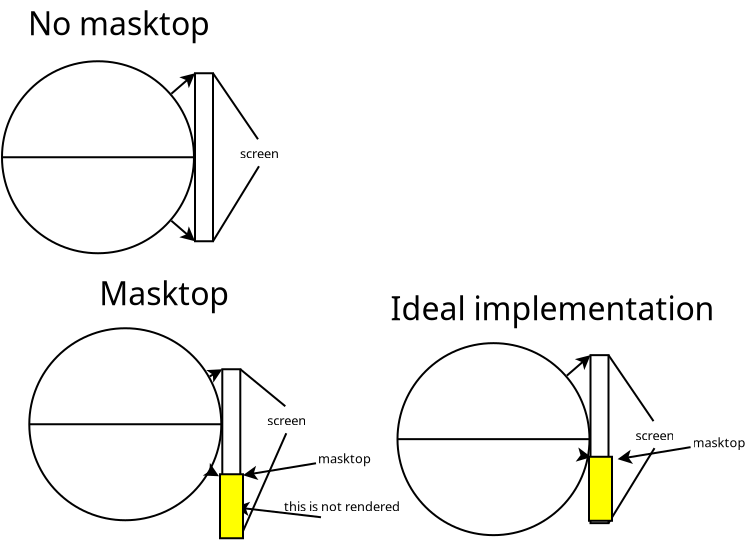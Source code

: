 <?xml version="1.0" encoding="UTF-8"?>
<dia:diagram xmlns:dia="http://www.lysator.liu.se/~alla/dia/">
  <dia:layer name="Segundo Plano" visible="true">
    <dia:object type="Standard - Ellipse" version="0" id="O0">
      <dia:attribute name="obj_pos">
        <dia:point val="4.45,3.55"/>
      </dia:attribute>
      <dia:attribute name="obj_bb">
        <dia:rectangle val="4.4,3.5;14.1,13.2"/>
      </dia:attribute>
      <dia:attribute name="elem_corner">
        <dia:point val="4.45,3.55"/>
      </dia:attribute>
      <dia:attribute name="elem_width">
        <dia:real val="9.6"/>
      </dia:attribute>
      <dia:attribute name="elem_height">
        <dia:real val="9.6"/>
      </dia:attribute>
      <dia:attribute name="aspect">
        <dia:enum val="2"/>
      </dia:attribute>
    </dia:object>
    <dia:object type="Standard - Line" version="0" id="O1">
      <dia:attribute name="obj_pos">
        <dia:point val="4.45,8.35"/>
      </dia:attribute>
      <dia:attribute name="obj_bb">
        <dia:rectangle val="4.4,8.3;14.1,8.4"/>
      </dia:attribute>
      <dia:attribute name="conn_endpoints">
        <dia:point val="4.45,8.35"/>
        <dia:point val="14.05,8.35"/>
      </dia:attribute>
      <dia:attribute name="numcp">
        <dia:int val="1"/>
      </dia:attribute>
      <dia:connections>
        <dia:connection handle="0" to="O0" connection="3"/>
        <dia:connection handle="1" to="O0" connection="4"/>
      </dia:connections>
    </dia:object>
    <dia:object type="Standard - Line" version="0" id="O2">
      <dia:attribute name="obj_pos">
        <dia:point val="9.25,8.35"/>
      </dia:attribute>
      <dia:attribute name="obj_bb">
        <dia:rectangle val="9.179,3.739;14.465,8.421"/>
      </dia:attribute>
      <dia:attribute name="conn_endpoints">
        <dia:point val="9.25,8.35"/>
        <dia:point val="14.1,4.15"/>
      </dia:attribute>
      <dia:attribute name="numcp">
        <dia:int val="1"/>
      </dia:attribute>
      <dia:attribute name="end_arrow">
        <dia:enum val="22"/>
      </dia:attribute>
      <dia:attribute name="end_arrow_length">
        <dia:real val="0.5"/>
      </dia:attribute>
      <dia:attribute name="end_arrow_width">
        <dia:real val="0.5"/>
      </dia:attribute>
      <dia:connections>
        <dia:connection handle="0" to="O0" connection="8"/>
        <dia:connection handle="1" to="O4" connection="0"/>
      </dia:connections>
    </dia:object>
    <dia:object type="Standard - Line" version="0" id="O3">
      <dia:attribute name="obj_pos">
        <dia:point val="9.25,8.35"/>
      </dia:attribute>
      <dia:attribute name="obj_bb">
        <dia:rectangle val="9.179,8.279;14.465,12.961"/>
      </dia:attribute>
      <dia:attribute name="conn_endpoints">
        <dia:point val="9.25,8.35"/>
        <dia:point val="14.1,12.55"/>
      </dia:attribute>
      <dia:attribute name="numcp">
        <dia:int val="1"/>
      </dia:attribute>
      <dia:attribute name="end_arrow">
        <dia:enum val="22"/>
      </dia:attribute>
      <dia:attribute name="end_arrow_length">
        <dia:real val="0.5"/>
      </dia:attribute>
      <dia:attribute name="end_arrow_width">
        <dia:real val="0.5"/>
      </dia:attribute>
      <dia:connections>
        <dia:connection handle="0" to="O0" connection="8"/>
        <dia:connection handle="1" to="O4" connection="5"/>
      </dia:connections>
    </dia:object>
    <dia:object type="Standard - Box" version="0" id="O4">
      <dia:attribute name="obj_pos">
        <dia:point val="14.1,4.15"/>
      </dia:attribute>
      <dia:attribute name="obj_bb">
        <dia:rectangle val="14.05,4.1;15.05,12.6"/>
      </dia:attribute>
      <dia:attribute name="elem_corner">
        <dia:point val="14.1,4.15"/>
      </dia:attribute>
      <dia:attribute name="elem_width">
        <dia:real val="0.9"/>
      </dia:attribute>
      <dia:attribute name="elem_height">
        <dia:real val="8.4"/>
      </dia:attribute>
      <dia:attribute name="show_background">
        <dia:boolean val="true"/>
      </dia:attribute>
    </dia:object>
    <dia:object type="Standard - Text" version="0" id="O5">
      <dia:attribute name="obj_pos">
        <dia:point val="5.75,2.25"/>
      </dia:attribute>
      <dia:attribute name="obj_bb">
        <dia:rectangle val="5.75,0.8;13.5,3.15"/>
      </dia:attribute>
      <dia:attribute name="text">
        <dia:composite type="text">
          <dia:attribute name="string">
            <dia:string>#No masktop#</dia:string>
          </dia:attribute>
          <dia:attribute name="font">
            <dia:font family="sans" style="0" name="Helvetica"/>
          </dia:attribute>
          <dia:attribute name="height">
            <dia:real val="2"/>
          </dia:attribute>
          <dia:attribute name="pos">
            <dia:point val="5.75,2.25"/>
          </dia:attribute>
          <dia:attribute name="color">
            <dia:color val="#000000"/>
          </dia:attribute>
          <dia:attribute name="alignment">
            <dia:enum val="0"/>
          </dia:attribute>
        </dia:composite>
      </dia:attribute>
    </dia:object>
    <dia:object type="Standard - Text" version="0" id="O6">
      <dia:attribute name="obj_pos">
        <dia:point val="16.35,8.4"/>
      </dia:attribute>
      <dia:attribute name="obj_bb">
        <dia:rectangle val="16.35,7.8;18.05,8.75"/>
      </dia:attribute>
      <dia:attribute name="text">
        <dia:composite type="text">
          <dia:attribute name="string">
            <dia:string>#screen#</dia:string>
          </dia:attribute>
          <dia:attribute name="font">
            <dia:font family="sans" style="0" name="Helvetica"/>
          </dia:attribute>
          <dia:attribute name="height">
            <dia:real val="0.8"/>
          </dia:attribute>
          <dia:attribute name="pos">
            <dia:point val="16.35,8.4"/>
          </dia:attribute>
          <dia:attribute name="color">
            <dia:color val="#000000"/>
          </dia:attribute>
          <dia:attribute name="alignment">
            <dia:enum val="0"/>
          </dia:attribute>
        </dia:composite>
      </dia:attribute>
    </dia:object>
    <dia:object type="Standard - Line" version="0" id="O7">
      <dia:attribute name="obj_pos">
        <dia:point val="17.25,7.45"/>
      </dia:attribute>
      <dia:attribute name="obj_bb">
        <dia:rectangle val="14.931,4.081;17.32,7.519"/>
      </dia:attribute>
      <dia:attribute name="conn_endpoints">
        <dia:point val="17.25,7.45"/>
        <dia:point val="15,4.15"/>
      </dia:attribute>
      <dia:attribute name="numcp">
        <dia:int val="1"/>
      </dia:attribute>
      <dia:connections>
        <dia:connection handle="1" to="O4" connection="2"/>
      </dia:connections>
    </dia:object>
    <dia:object type="Standard - Line" version="0" id="O8">
      <dia:attribute name="obj_pos">
        <dia:point val="17.3,8.8"/>
      </dia:attribute>
      <dia:attribute name="obj_bb">
        <dia:rectangle val="14.931,8.731;17.369,12.619"/>
      </dia:attribute>
      <dia:attribute name="conn_endpoints">
        <dia:point val="17.3,8.8"/>
        <dia:point val="15,12.55"/>
      </dia:attribute>
      <dia:attribute name="numcp">
        <dia:int val="1"/>
      </dia:attribute>
      <dia:connections>
        <dia:connection handle="1" to="O4" connection="7"/>
      </dia:connections>
    </dia:object>
    <dia:object type="Standard - Ellipse" version="0" id="O9">
      <dia:attribute name="obj_pos">
        <dia:point val="5.815,16.9"/>
      </dia:attribute>
      <dia:attribute name="obj_bb">
        <dia:rectangle val="5.765,16.85;15.465,26.55"/>
      </dia:attribute>
      <dia:attribute name="elem_corner">
        <dia:point val="5.815,16.9"/>
      </dia:attribute>
      <dia:attribute name="elem_width">
        <dia:real val="9.6"/>
      </dia:attribute>
      <dia:attribute name="elem_height">
        <dia:real val="9.6"/>
      </dia:attribute>
      <dia:attribute name="aspect">
        <dia:enum val="2"/>
      </dia:attribute>
    </dia:object>
    <dia:object type="Standard - Line" version="0" id="O10">
      <dia:attribute name="obj_pos">
        <dia:point val="5.815,21.7"/>
      </dia:attribute>
      <dia:attribute name="obj_bb">
        <dia:rectangle val="5.765,21.65;15.465,21.75"/>
      </dia:attribute>
      <dia:attribute name="conn_endpoints">
        <dia:point val="5.815,21.7"/>
        <dia:point val="15.415,21.7"/>
      </dia:attribute>
      <dia:attribute name="numcp">
        <dia:int val="1"/>
      </dia:attribute>
      <dia:connections>
        <dia:connection handle="0" to="O9" connection="3"/>
        <dia:connection handle="1" to="O9" connection="4"/>
      </dia:connections>
    </dia:object>
    <dia:object type="Standard - Line" version="0" id="O11">
      <dia:attribute name="obj_pos">
        <dia:point val="10.615,21.7"/>
      </dia:attribute>
      <dia:attribute name="obj_bb">
        <dia:rectangle val="10.547,18.49;15.755,21.768"/>
      </dia:attribute>
      <dia:attribute name="conn_endpoints">
        <dia:point val="10.615,21.7"/>
        <dia:point val="15.465,18.95"/>
      </dia:attribute>
      <dia:attribute name="numcp">
        <dia:int val="1"/>
      </dia:attribute>
      <dia:attribute name="end_arrow">
        <dia:enum val="22"/>
      </dia:attribute>
      <dia:attribute name="end_arrow_length">
        <dia:real val="0.5"/>
      </dia:attribute>
      <dia:attribute name="end_arrow_width">
        <dia:real val="0.5"/>
      </dia:attribute>
      <dia:connections>
        <dia:connection handle="0" to="O9" connection="8"/>
        <dia:connection handle="1" to="O13" connection="0"/>
      </dia:connections>
    </dia:object>
    <dia:object type="Standard - Line" version="0" id="O12">
      <dia:attribute name="obj_pos">
        <dia:point val="10.615,21.7"/>
      </dia:attribute>
      <dia:attribute name="obj_bb">
        <dia:rectangle val="10.547,21.632;15.586,24.762"/>
      </dia:attribute>
      <dia:attribute name="conn_endpoints">
        <dia:point val="10.615,21.7"/>
        <dia:point val="15.3,24.3"/>
      </dia:attribute>
      <dia:attribute name="numcp">
        <dia:int val="1"/>
      </dia:attribute>
      <dia:attribute name="end_arrow">
        <dia:enum val="22"/>
      </dia:attribute>
      <dia:attribute name="end_arrow_length">
        <dia:real val="0.5"/>
      </dia:attribute>
      <dia:attribute name="end_arrow_width">
        <dia:real val="0.5"/>
      </dia:attribute>
      <dia:connections>
        <dia:connection handle="0" to="O9" connection="8"/>
      </dia:connections>
    </dia:object>
    <dia:object type="Standard - Box" version="0" id="O13">
      <dia:attribute name="obj_pos">
        <dia:point val="15.465,18.95"/>
      </dia:attribute>
      <dia:attribute name="obj_bb">
        <dia:rectangle val="15.415,18.9;16.415,27.4"/>
      </dia:attribute>
      <dia:attribute name="elem_corner">
        <dia:point val="15.465,18.95"/>
      </dia:attribute>
      <dia:attribute name="elem_width">
        <dia:real val="0.9"/>
      </dia:attribute>
      <dia:attribute name="elem_height">
        <dia:real val="8.4"/>
      </dia:attribute>
      <dia:attribute name="show_background">
        <dia:boolean val="true"/>
      </dia:attribute>
    </dia:object>
    <dia:object type="Standard - Text" version="0" id="O14">
      <dia:attribute name="obj_pos">
        <dia:point val="9.315,15.75"/>
      </dia:attribute>
      <dia:attribute name="obj_bb">
        <dia:rectangle val="9.315,14.3;14.815,16.65"/>
      </dia:attribute>
      <dia:attribute name="text">
        <dia:composite type="text">
          <dia:attribute name="string">
            <dia:string>#Masktop#</dia:string>
          </dia:attribute>
          <dia:attribute name="font">
            <dia:font family="sans" style="0" name="Helvetica"/>
          </dia:attribute>
          <dia:attribute name="height">
            <dia:real val="2"/>
          </dia:attribute>
          <dia:attribute name="pos">
            <dia:point val="9.315,15.75"/>
          </dia:attribute>
          <dia:attribute name="color">
            <dia:color val="#000000"/>
          </dia:attribute>
          <dia:attribute name="alignment">
            <dia:enum val="0"/>
          </dia:attribute>
        </dia:composite>
      </dia:attribute>
    </dia:object>
    <dia:object type="Standard - Text" version="0" id="O15">
      <dia:attribute name="obj_pos">
        <dia:point val="17.715,21.75"/>
      </dia:attribute>
      <dia:attribute name="obj_bb">
        <dia:rectangle val="17.715,21.15;19.415,22.1"/>
      </dia:attribute>
      <dia:attribute name="text">
        <dia:composite type="text">
          <dia:attribute name="string">
            <dia:string>#screen#</dia:string>
          </dia:attribute>
          <dia:attribute name="font">
            <dia:font family="sans" style="0" name="Helvetica"/>
          </dia:attribute>
          <dia:attribute name="height">
            <dia:real val="0.8"/>
          </dia:attribute>
          <dia:attribute name="pos">
            <dia:point val="17.715,21.75"/>
          </dia:attribute>
          <dia:attribute name="color">
            <dia:color val="#000000"/>
          </dia:attribute>
          <dia:attribute name="alignment">
            <dia:enum val="0"/>
          </dia:attribute>
        </dia:composite>
      </dia:attribute>
    </dia:object>
    <dia:object type="Standard - Line" version="0" id="O16">
      <dia:attribute name="obj_pos">
        <dia:point val="18.615,20.8"/>
      </dia:attribute>
      <dia:attribute name="obj_bb">
        <dia:rectangle val="16.295,18.88;18.685,20.87"/>
      </dia:attribute>
      <dia:attribute name="conn_endpoints">
        <dia:point val="18.615,20.8"/>
        <dia:point val="16.365,18.95"/>
      </dia:attribute>
      <dia:attribute name="numcp">
        <dia:int val="1"/>
      </dia:attribute>
      <dia:connections>
        <dia:connection handle="1" to="O13" connection="2"/>
      </dia:connections>
    </dia:object>
    <dia:object type="Standard - Line" version="0" id="O17">
      <dia:attribute name="obj_pos">
        <dia:point val="18.665,22.15"/>
      </dia:attribute>
      <dia:attribute name="obj_bb">
        <dia:rectangle val="16.299,22.084;18.731,27.416"/>
      </dia:attribute>
      <dia:attribute name="conn_endpoints">
        <dia:point val="18.665,22.15"/>
        <dia:point val="16.365,27.35"/>
      </dia:attribute>
      <dia:attribute name="numcp">
        <dia:int val="1"/>
      </dia:attribute>
      <dia:connections>
        <dia:connection handle="1" to="O13" connection="7"/>
      </dia:connections>
    </dia:object>
    <dia:object type="Standard - Line" version="0" id="O18">
      <dia:attribute name="obj_pos">
        <dia:point val="20.15,23.65"/>
      </dia:attribute>
      <dia:attribute name="obj_bb">
        <dia:rectangle val="16.37,23.593;20.207,24.752"/>
      </dia:attribute>
      <dia:attribute name="conn_endpoints">
        <dia:point val="20.15,23.65"/>
        <dia:point val="16.5,24.25"/>
      </dia:attribute>
      <dia:attribute name="numcp">
        <dia:int val="1"/>
      </dia:attribute>
      <dia:attribute name="end_arrow">
        <dia:enum val="22"/>
      </dia:attribute>
      <dia:attribute name="end_arrow_length">
        <dia:real val="0.5"/>
      </dia:attribute>
      <dia:attribute name="end_arrow_width">
        <dia:real val="0.5"/>
      </dia:attribute>
    </dia:object>
    <dia:object type="Standard - Text" version="0" id="O19">
      <dia:attribute name="obj_pos">
        <dia:point val="20.25,23.65"/>
      </dia:attribute>
      <dia:attribute name="obj_bb">
        <dia:rectangle val="20.25,23.031;22.419,24.038"/>
      </dia:attribute>
      <dia:attribute name="text">
        <dia:composite type="text">
          <dia:attribute name="string">
            <dia:string>#masktop#</dia:string>
          </dia:attribute>
          <dia:attribute name="font">
            <dia:font family="sans" style="0" name="Helvetica"/>
          </dia:attribute>
          <dia:attribute name="height">
            <dia:real val="0.8"/>
          </dia:attribute>
          <dia:attribute name="pos">
            <dia:point val="20.25,23.65"/>
          </dia:attribute>
          <dia:attribute name="color">
            <dia:color val="#000000"/>
          </dia:attribute>
          <dia:attribute name="alignment">
            <dia:enum val="0"/>
          </dia:attribute>
        </dia:composite>
      </dia:attribute>
    </dia:object>
    <dia:object type="Standard - Text" version="0" id="O20">
      <dia:attribute name="obj_pos">
        <dia:point val="18.55,26.05"/>
      </dia:attribute>
      <dia:attribute name="obj_bb">
        <dia:rectangle val="18.55,25.45;23.3,26.4"/>
      </dia:attribute>
      <dia:attribute name="text">
        <dia:composite type="text">
          <dia:attribute name="string">
            <dia:string>#this is not rendered#</dia:string>
          </dia:attribute>
          <dia:attribute name="font">
            <dia:font family="sans" style="0" name="Helvetica"/>
          </dia:attribute>
          <dia:attribute name="height">
            <dia:real val="0.8"/>
          </dia:attribute>
          <dia:attribute name="pos">
            <dia:point val="18.55,26.05"/>
          </dia:attribute>
          <dia:attribute name="color">
            <dia:color val="#000000"/>
          </dia:attribute>
          <dia:attribute name="alignment">
            <dia:enum val="0"/>
          </dia:attribute>
        </dia:composite>
      </dia:attribute>
    </dia:object>
    <dia:object type="Standard - Line" version="0" id="O21">
      <dia:attribute name="obj_pos">
        <dia:point val="20.4,26.35"/>
      </dia:attribute>
      <dia:attribute name="obj_bb">
        <dia:rectangle val="15.993,25.348;20.455,26.405"/>
      </dia:attribute>
      <dia:attribute name="conn_endpoints">
        <dia:point val="20.4,26.35"/>
        <dia:point val="16.1,25.85"/>
      </dia:attribute>
      <dia:attribute name="numcp">
        <dia:int val="1"/>
      </dia:attribute>
      <dia:attribute name="end_arrow">
        <dia:enum val="22"/>
      </dia:attribute>
      <dia:attribute name="end_arrow_length">
        <dia:real val="0.5"/>
      </dia:attribute>
      <dia:attribute name="end_arrow_width">
        <dia:real val="0.5"/>
      </dia:attribute>
    </dia:object>
    <dia:object type="Standard - Box" version="0" id="O22">
      <dia:attribute name="obj_pos">
        <dia:point val="15.35,24.2"/>
      </dia:attribute>
      <dia:attribute name="obj_bb">
        <dia:rectangle val="15.3,24.15;16.55,27.45"/>
      </dia:attribute>
      <dia:attribute name="elem_corner">
        <dia:point val="15.35,24.2"/>
      </dia:attribute>
      <dia:attribute name="elem_width">
        <dia:real val="1.15"/>
      </dia:attribute>
      <dia:attribute name="elem_height">
        <dia:real val="3.2"/>
      </dia:attribute>
      <dia:attribute name="inner_color">
        <dia:color val="#ffff00"/>
      </dia:attribute>
      <dia:attribute name="show_background">
        <dia:boolean val="true"/>
      </dia:attribute>
    </dia:object>
    <dia:object type="Standard - Ellipse" version="0" id="O23">
      <dia:attribute name="obj_pos">
        <dia:point val="24.225,17.645"/>
      </dia:attribute>
      <dia:attribute name="obj_bb">
        <dia:rectangle val="24.175,17.595;33.875,27.295"/>
      </dia:attribute>
      <dia:attribute name="elem_corner">
        <dia:point val="24.225,17.645"/>
      </dia:attribute>
      <dia:attribute name="elem_width">
        <dia:real val="9.6"/>
      </dia:attribute>
      <dia:attribute name="elem_height">
        <dia:real val="9.6"/>
      </dia:attribute>
      <dia:attribute name="aspect">
        <dia:enum val="2"/>
      </dia:attribute>
    </dia:object>
    <dia:object type="Standard - Line" version="0" id="O24">
      <dia:attribute name="obj_pos">
        <dia:point val="24.225,22.445"/>
      </dia:attribute>
      <dia:attribute name="obj_bb">
        <dia:rectangle val="24.175,22.395;33.875,22.495"/>
      </dia:attribute>
      <dia:attribute name="conn_endpoints">
        <dia:point val="24.225,22.445"/>
        <dia:point val="33.825,22.445"/>
      </dia:attribute>
      <dia:attribute name="numcp">
        <dia:int val="1"/>
      </dia:attribute>
      <dia:connections>
        <dia:connection handle="0" to="O23" connection="3"/>
        <dia:connection handle="1" to="O23" connection="4"/>
      </dia:connections>
    </dia:object>
    <dia:object type="Standard - Line" version="0" id="O25">
      <dia:attribute name="obj_pos">
        <dia:point val="29.025,22.445"/>
      </dia:attribute>
      <dia:attribute name="obj_bb">
        <dia:rectangle val="28.954,17.834;34.24,22.515"/>
      </dia:attribute>
      <dia:attribute name="conn_endpoints">
        <dia:point val="29.025,22.445"/>
        <dia:point val="33.875,18.245"/>
      </dia:attribute>
      <dia:attribute name="numcp">
        <dia:int val="1"/>
      </dia:attribute>
      <dia:attribute name="end_arrow">
        <dia:enum val="22"/>
      </dia:attribute>
      <dia:attribute name="end_arrow_length">
        <dia:real val="0.5"/>
      </dia:attribute>
      <dia:attribute name="end_arrow_width">
        <dia:real val="0.5"/>
      </dia:attribute>
      <dia:connections>
        <dia:connection handle="0" to="O23" connection="8"/>
        <dia:connection handle="1" to="O27" connection="0"/>
      </dia:connections>
    </dia:object>
    <dia:object type="Standard - Line" version="0" id="O26">
      <dia:attribute name="obj_pos">
        <dia:point val="29.025,22.445"/>
      </dia:attribute>
      <dia:attribute name="obj_bb">
        <dia:rectangle val="28.967,22.387;33.94,23.827"/>
      </dia:attribute>
      <dia:attribute name="conn_endpoints">
        <dia:point val="29.025,22.445"/>
        <dia:point val="33.8,23.326"/>
      </dia:attribute>
      <dia:attribute name="numcp">
        <dia:int val="1"/>
      </dia:attribute>
      <dia:attribute name="end_arrow">
        <dia:enum val="22"/>
      </dia:attribute>
      <dia:attribute name="end_arrow_length">
        <dia:real val="0.5"/>
      </dia:attribute>
      <dia:attribute name="end_arrow_width">
        <dia:real val="0.5"/>
      </dia:attribute>
      <dia:connections>
        <dia:connection handle="0" to="O23" connection="8"/>
        <dia:connection handle="1" to="O32" connection="0"/>
      </dia:connections>
    </dia:object>
    <dia:object type="Standard - Box" version="0" id="O27">
      <dia:attribute name="obj_pos">
        <dia:point val="33.875,18.245"/>
      </dia:attribute>
      <dia:attribute name="obj_bb">
        <dia:rectangle val="33.825,18.195;34.825,26.695"/>
      </dia:attribute>
      <dia:attribute name="elem_corner">
        <dia:point val="33.875,18.245"/>
      </dia:attribute>
      <dia:attribute name="elem_width">
        <dia:real val="0.9"/>
      </dia:attribute>
      <dia:attribute name="elem_height">
        <dia:real val="8.4"/>
      </dia:attribute>
      <dia:attribute name="show_background">
        <dia:boolean val="true"/>
      </dia:attribute>
    </dia:object>
    <dia:object type="Standard - Text" version="0" id="O28">
      <dia:attribute name="obj_pos">
        <dia:point val="23.875,16.495"/>
      </dia:attribute>
      <dia:attribute name="obj_bb">
        <dia:rectangle val="23.875,15.045;37.075,17.395"/>
      </dia:attribute>
      <dia:attribute name="text">
        <dia:composite type="text">
          <dia:attribute name="string">
            <dia:string>#Ideal implementation#</dia:string>
          </dia:attribute>
          <dia:attribute name="font">
            <dia:font family="sans" style="0" name="Helvetica"/>
          </dia:attribute>
          <dia:attribute name="height">
            <dia:real val="2"/>
          </dia:attribute>
          <dia:attribute name="pos">
            <dia:point val="23.875,16.495"/>
          </dia:attribute>
          <dia:attribute name="color">
            <dia:color val="#000000"/>
          </dia:attribute>
          <dia:attribute name="alignment">
            <dia:enum val="0"/>
          </dia:attribute>
        </dia:composite>
      </dia:attribute>
    </dia:object>
    <dia:object type="Standard - Text" version="0" id="O29">
      <dia:attribute name="obj_pos">
        <dia:point val="36.125,22.495"/>
      </dia:attribute>
      <dia:attribute name="obj_bb">
        <dia:rectangle val="36.125,21.895;37.825,22.845"/>
      </dia:attribute>
      <dia:attribute name="text">
        <dia:composite type="text">
          <dia:attribute name="string">
            <dia:string>#screen#</dia:string>
          </dia:attribute>
          <dia:attribute name="font">
            <dia:font family="sans" style="0" name="Helvetica"/>
          </dia:attribute>
          <dia:attribute name="height">
            <dia:real val="0.8"/>
          </dia:attribute>
          <dia:attribute name="pos">
            <dia:point val="36.125,22.495"/>
          </dia:attribute>
          <dia:attribute name="color">
            <dia:color val="#000000"/>
          </dia:attribute>
          <dia:attribute name="alignment">
            <dia:enum val="0"/>
          </dia:attribute>
        </dia:composite>
      </dia:attribute>
    </dia:object>
    <dia:object type="Standard - Line" version="0" id="O30">
      <dia:attribute name="obj_pos">
        <dia:point val="37.025,21.545"/>
      </dia:attribute>
      <dia:attribute name="obj_bb">
        <dia:rectangle val="34.706,18.175;37.094,21.614"/>
      </dia:attribute>
      <dia:attribute name="conn_endpoints">
        <dia:point val="37.025,21.545"/>
        <dia:point val="34.775,18.245"/>
      </dia:attribute>
      <dia:attribute name="numcp">
        <dia:int val="1"/>
      </dia:attribute>
      <dia:connections>
        <dia:connection handle="1" to="O27" connection="2"/>
      </dia:connections>
    </dia:object>
    <dia:object type="Standard - Line" version="0" id="O31">
      <dia:attribute name="obj_pos">
        <dia:point val="37.075,22.895"/>
      </dia:attribute>
      <dia:attribute name="obj_bb">
        <dia:rectangle val="34.706,22.826;37.144,26.714"/>
      </dia:attribute>
      <dia:attribute name="conn_endpoints">
        <dia:point val="37.075,22.895"/>
        <dia:point val="34.775,26.645"/>
      </dia:attribute>
      <dia:attribute name="numcp">
        <dia:int val="1"/>
      </dia:attribute>
      <dia:connections>
        <dia:connection handle="1" to="O27" connection="7"/>
      </dia:connections>
    </dia:object>
    <dia:object type="Standard - Box" version="0" id="O32">
      <dia:attribute name="obj_pos">
        <dia:point val="33.8,23.326"/>
      </dia:attribute>
      <dia:attribute name="obj_bb">
        <dia:rectangle val="33.75,23.276;35.0,26.576"/>
      </dia:attribute>
      <dia:attribute name="elem_corner">
        <dia:point val="33.8,23.326"/>
      </dia:attribute>
      <dia:attribute name="elem_width">
        <dia:real val="1.15"/>
      </dia:attribute>
      <dia:attribute name="elem_height">
        <dia:real val="3.2"/>
      </dia:attribute>
      <dia:attribute name="inner_color">
        <dia:color val="#ffff00"/>
      </dia:attribute>
      <dia:attribute name="show_background">
        <dia:boolean val="true"/>
      </dia:attribute>
    </dia:object>
    <dia:object type="Standard - Line" version="0" id="O33">
      <dia:attribute name="obj_pos">
        <dia:point val="38.88,22.845"/>
      </dia:attribute>
      <dia:attribute name="obj_bb">
        <dia:rectangle val="35.1,22.788;38.938,23.947"/>
      </dia:attribute>
      <dia:attribute name="conn_endpoints">
        <dia:point val="38.88,22.845"/>
        <dia:point val="35.23,23.445"/>
      </dia:attribute>
      <dia:attribute name="numcp">
        <dia:int val="1"/>
      </dia:attribute>
      <dia:attribute name="end_arrow">
        <dia:enum val="22"/>
      </dia:attribute>
      <dia:attribute name="end_arrow_length">
        <dia:real val="0.5"/>
      </dia:attribute>
      <dia:attribute name="end_arrow_width">
        <dia:real val="0.5"/>
      </dia:attribute>
    </dia:object>
    <dia:object type="Standard - Text" version="0" id="O34">
      <dia:attribute name="obj_pos">
        <dia:point val="38.98,22.845"/>
      </dia:attribute>
      <dia:attribute name="obj_bb">
        <dia:rectangle val="38.98,22.245;41.13,23.195"/>
      </dia:attribute>
      <dia:attribute name="text">
        <dia:composite type="text">
          <dia:attribute name="string">
            <dia:string>#masktop#</dia:string>
          </dia:attribute>
          <dia:attribute name="font">
            <dia:font family="sans" style="0" name="Helvetica"/>
          </dia:attribute>
          <dia:attribute name="height">
            <dia:real val="0.8"/>
          </dia:attribute>
          <dia:attribute name="pos">
            <dia:point val="38.98,22.845"/>
          </dia:attribute>
          <dia:attribute name="color">
            <dia:color val="#000000"/>
          </dia:attribute>
          <dia:attribute name="alignment">
            <dia:enum val="0"/>
          </dia:attribute>
        </dia:composite>
      </dia:attribute>
    </dia:object>
  </dia:layer>
</dia:diagram>
